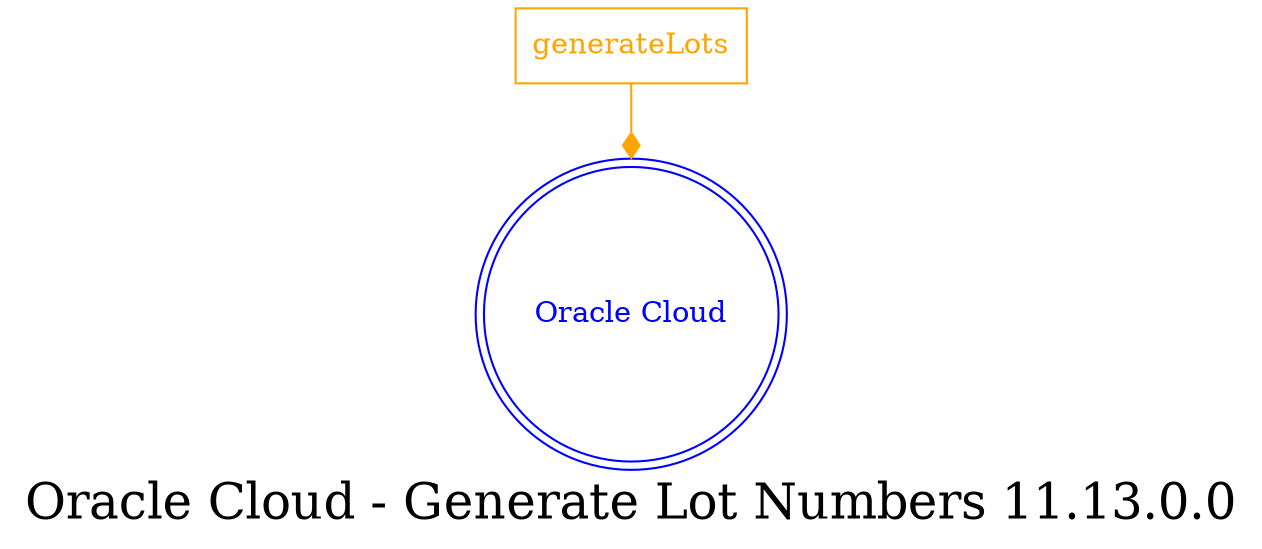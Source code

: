 digraph LexiconGraph {
graph[label="Oracle Cloud - Generate Lot Numbers 11.13.0.0", fontsize=24]
splines=true
"Oracle Cloud" [color=blue, fontcolor=blue, shape=doublecircle]
"generateLots" [color=orange, fontcolor=orange, shape=box]
"generateLots" -> "Oracle Cloud" [color=orange, fontcolor=orange, arrowhead=diamond, arrowtail=none]
}
